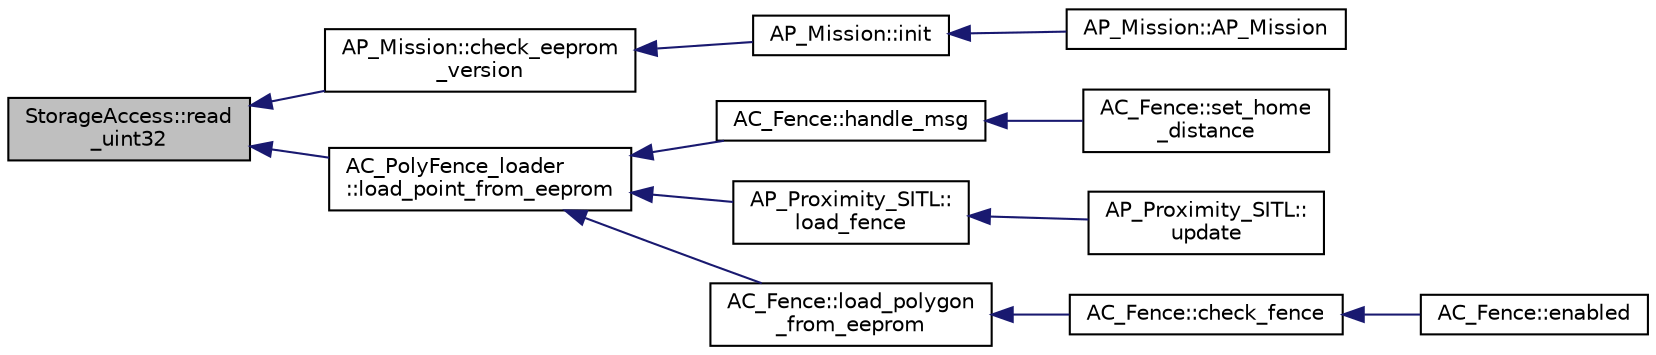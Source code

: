 digraph "StorageAccess::read_uint32"
{
 // INTERACTIVE_SVG=YES
  edge [fontname="Helvetica",fontsize="10",labelfontname="Helvetica",labelfontsize="10"];
  node [fontname="Helvetica",fontsize="10",shape=record];
  rankdir="LR";
  Node1 [label="StorageAccess::read\l_uint32",height=0.2,width=0.4,color="black", fillcolor="grey75", style="filled", fontcolor="black"];
  Node1 -> Node2 [dir="back",color="midnightblue",fontsize="10",style="solid",fontname="Helvetica"];
  Node2 [label="AP_Mission::check_eeprom\l_version",height=0.2,width=0.4,color="black", fillcolor="white", style="filled",URL="$classAP__Mission.html#ad7d2e7ab671227cdcf308aa58149e9a5"];
  Node2 -> Node3 [dir="back",color="midnightblue",fontsize="10",style="solid",fontname="Helvetica"];
  Node3 [label="AP_Mission::init",height=0.2,width=0.4,color="black", fillcolor="white", style="filled",URL="$classAP__Mission.html#aca08705d731469bf69daa788d93af56b",tooltip="init - initialises this library including checks the version in eeprom matches this library ..."];
  Node3 -> Node4 [dir="back",color="midnightblue",fontsize="10",style="solid",fontname="Helvetica"];
  Node4 [label="AP_Mission::AP_Mission",height=0.2,width=0.4,color="black", fillcolor="white", style="filled",URL="$classAP__Mission.html#af358a877f089eac8034f4e26644ba4f3",tooltip="constructor "];
  Node1 -> Node5 [dir="back",color="midnightblue",fontsize="10",style="solid",fontname="Helvetica"];
  Node5 [label="AC_PolyFence_loader\l::load_point_from_eeprom",height=0.2,width=0.4,color="black", fillcolor="white", style="filled",URL="$classAC__PolyFence__loader.html#a28f972058b2fca40ed02a043e399d297"];
  Node5 -> Node6 [dir="back",color="midnightblue",fontsize="10",style="solid",fontname="Helvetica"];
  Node6 [label="AC_Fence::handle_msg",height=0.2,width=0.4,color="black", fillcolor="white", style="filled",URL="$classAC__Fence.html#a9e7499c3b42f4ef5cc120bf103d17fe3",tooltip="handler for polygon fence messages with GCS "];
  Node6 -> Node7 [dir="back",color="midnightblue",fontsize="10",style="solid",fontname="Helvetica"];
  Node7 [label="AC_Fence::set_home\l_distance",height=0.2,width=0.4,color="black", fillcolor="white", style="filled",URL="$classAC__Fence.html#ae37cf33a4fd250b66386253720fddbc9",tooltip="set_home_distance - update vehicle&#39;s distance from home in meters - required for circular horizontal ..."];
  Node5 -> Node8 [dir="back",color="midnightblue",fontsize="10",style="solid",fontname="Helvetica"];
  Node8 [label="AP_Proximity_SITL::\lload_fence",height=0.2,width=0.4,color="black", fillcolor="white", style="filled",URL="$classAP__Proximity__SITL.html#a64912db994fb73e63f21adc0fa1eb6c5"];
  Node8 -> Node9 [dir="back",color="midnightblue",fontsize="10",style="solid",fontname="Helvetica"];
  Node9 [label="AP_Proximity_SITL::\lupdate",height=0.2,width=0.4,color="black", fillcolor="white", style="filled",URL="$classAP__Proximity__SITL.html#a6d9f228a0ae41c802bda9b6aff5f00dd"];
  Node5 -> Node10 [dir="back",color="midnightblue",fontsize="10",style="solid",fontname="Helvetica"];
  Node10 [label="AC_Fence::load_polygon\l_from_eeprom",height=0.2,width=0.4,color="black", fillcolor="white", style="filled",URL="$classAC__Fence.html#a4064af0cdae32b2fa68e8f85ea40c384",tooltip="load polygon points stored in eeprom into boundary array and perform validation. returns true if load..."];
  Node10 -> Node11 [dir="back",color="midnightblue",fontsize="10",style="solid",fontname="Helvetica"];
  Node11 [label="AC_Fence::check_fence",height=0.2,width=0.4,color="black", fillcolor="white", style="filled",URL="$classAC__Fence.html#a730e2005dc74a0a70ee16bfb9569baeb"];
  Node11 -> Node12 [dir="back",color="midnightblue",fontsize="10",style="solid",fontname="Helvetica"];
  Node12 [label="AC_Fence::enabled",height=0.2,width=0.4,color="black", fillcolor="white", style="filled",URL="$classAC__Fence.html#acdc600f19a3e4eb6de655c26f52e0968",tooltip="enabled - returns true if fence is enabled "];
}
